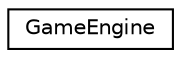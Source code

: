 digraph "Graphical Class Hierarchy"
{
 // LATEX_PDF_SIZE
  edge [fontname="Helvetica",fontsize="10",labelfontname="Helvetica",labelfontsize="10"];
  node [fontname="Helvetica",fontsize="10",shape=record];
  rankdir="LR";
  Node0 [label="GameEngine",height=0.2,width=0.4,color="black", fillcolor="white", style="filled",URL="$class_game_engine.html",tooltip="Represents the state of a game engine."];
}
